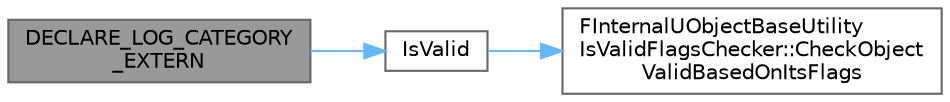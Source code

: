 digraph "DECLARE_LOG_CATEGORY_EXTERN"
{
 // INTERACTIVE_SVG=YES
 // LATEX_PDF_SIZE
  bgcolor="transparent";
  edge [fontname=Helvetica,fontsize=10,labelfontname=Helvetica,labelfontsize=10];
  node [fontname=Helvetica,fontsize=10,shape=box,height=0.2,width=0.4];
  rankdir="LR";
  Node1 [id="Node000001",label="DECLARE_LOG_CATEGORY\l_EXTERN",height=0.2,width=0.4,color="gray40", fillcolor="grey60", style="filled", fontcolor="black",tooltip=" "];
  Node1 -> Node2 [id="edge1_Node000001_Node000002",color="steelblue1",style="solid",tooltip=" "];
  Node2 [id="Node000002",label="IsValid",height=0.2,width=0.4,color="grey40", fillcolor="white", style="filled",URL="$db/dbf/Object_8h.html#a9f599409f20b63e41bdbdee2f07271d6",tooltip="Test validity of object."];
  Node2 -> Node3 [id="edge2_Node000002_Node000003",color="steelblue1",style="solid",tooltip=" "];
  Node3 [id="Node000003",label="FInternalUObjectBaseUtility\lIsValidFlagsChecker::CheckObject\lValidBasedOnItsFlags",height=0.2,width=0.4,color="grey40", fillcolor="white", style="filled",URL="$de/d1a/structFInternalUObjectBaseUtilityIsValidFlagsChecker.html#a5f0624963bb29d162cec1a0e9dfe73d6",tooltip=" "];
}
